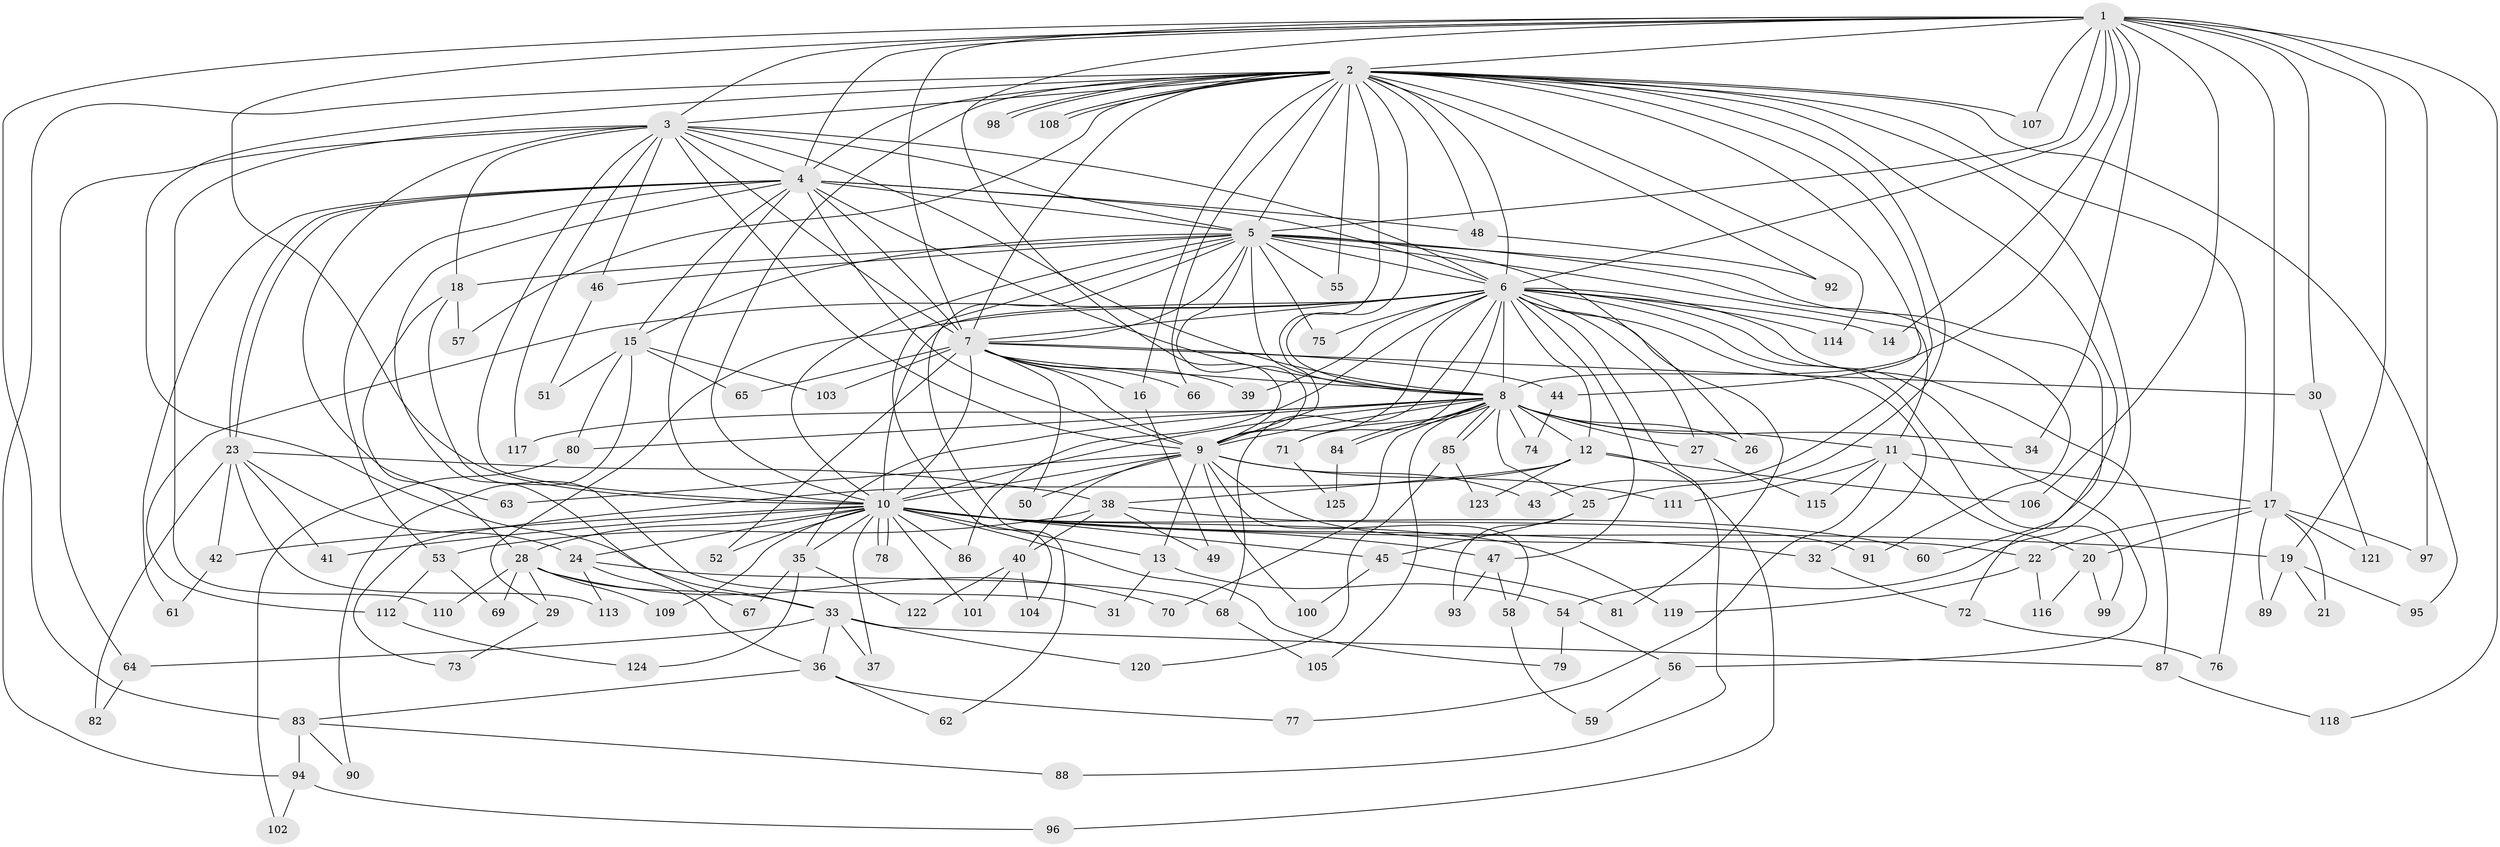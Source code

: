 // Generated by graph-tools (version 1.1) at 2025/43/03/09/25 04:43:27]
// undirected, 125 vertices, 275 edges
graph export_dot {
graph [start="1"]
  node [color=gray90,style=filled];
  1;
  2;
  3;
  4;
  5;
  6;
  7;
  8;
  9;
  10;
  11;
  12;
  13;
  14;
  15;
  16;
  17;
  18;
  19;
  20;
  21;
  22;
  23;
  24;
  25;
  26;
  27;
  28;
  29;
  30;
  31;
  32;
  33;
  34;
  35;
  36;
  37;
  38;
  39;
  40;
  41;
  42;
  43;
  44;
  45;
  46;
  47;
  48;
  49;
  50;
  51;
  52;
  53;
  54;
  55;
  56;
  57;
  58;
  59;
  60;
  61;
  62;
  63;
  64;
  65;
  66;
  67;
  68;
  69;
  70;
  71;
  72;
  73;
  74;
  75;
  76;
  77;
  78;
  79;
  80;
  81;
  82;
  83;
  84;
  85;
  86;
  87;
  88;
  89;
  90;
  91;
  92;
  93;
  94;
  95;
  96;
  97;
  98;
  99;
  100;
  101;
  102;
  103;
  104;
  105;
  106;
  107;
  108;
  109;
  110;
  111;
  112;
  113;
  114;
  115;
  116;
  117;
  118;
  119;
  120;
  121;
  122;
  123;
  124;
  125;
  1 -- 2;
  1 -- 3;
  1 -- 4;
  1 -- 5;
  1 -- 6;
  1 -- 7;
  1 -- 8;
  1 -- 9;
  1 -- 10;
  1 -- 14;
  1 -- 17;
  1 -- 19;
  1 -- 30;
  1 -- 34;
  1 -- 83;
  1 -- 97;
  1 -- 106;
  1 -- 107;
  1 -- 118;
  2 -- 3;
  2 -- 4;
  2 -- 5;
  2 -- 6;
  2 -- 7;
  2 -- 8;
  2 -- 9;
  2 -- 10;
  2 -- 16;
  2 -- 25;
  2 -- 33;
  2 -- 43;
  2 -- 44;
  2 -- 48;
  2 -- 54;
  2 -- 55;
  2 -- 57;
  2 -- 60;
  2 -- 66;
  2 -- 76;
  2 -- 92;
  2 -- 94;
  2 -- 95;
  2 -- 98;
  2 -- 98;
  2 -- 107;
  2 -- 108;
  2 -- 108;
  2 -- 114;
  3 -- 4;
  3 -- 5;
  3 -- 6;
  3 -- 7;
  3 -- 8;
  3 -- 9;
  3 -- 10;
  3 -- 18;
  3 -- 46;
  3 -- 63;
  3 -- 64;
  3 -- 110;
  3 -- 117;
  4 -- 5;
  4 -- 6;
  4 -- 7;
  4 -- 8;
  4 -- 9;
  4 -- 10;
  4 -- 15;
  4 -- 23;
  4 -- 23;
  4 -- 48;
  4 -- 53;
  4 -- 61;
  4 -- 67;
  5 -- 6;
  5 -- 7;
  5 -- 8;
  5 -- 9;
  5 -- 10;
  5 -- 11;
  5 -- 15;
  5 -- 18;
  5 -- 26;
  5 -- 46;
  5 -- 55;
  5 -- 62;
  5 -- 72;
  5 -- 75;
  5 -- 91;
  5 -- 104;
  6 -- 7;
  6 -- 8;
  6 -- 9;
  6 -- 10;
  6 -- 12;
  6 -- 14;
  6 -- 27;
  6 -- 29;
  6 -- 32;
  6 -- 39;
  6 -- 47;
  6 -- 56;
  6 -- 68;
  6 -- 71;
  6 -- 75;
  6 -- 81;
  6 -- 86;
  6 -- 87;
  6 -- 88;
  6 -- 99;
  6 -- 112;
  6 -- 114;
  7 -- 8;
  7 -- 9;
  7 -- 10;
  7 -- 16;
  7 -- 30;
  7 -- 39;
  7 -- 44;
  7 -- 50;
  7 -- 52;
  7 -- 65;
  7 -- 66;
  7 -- 103;
  8 -- 9;
  8 -- 10;
  8 -- 11;
  8 -- 12;
  8 -- 25;
  8 -- 26;
  8 -- 27;
  8 -- 34;
  8 -- 35;
  8 -- 70;
  8 -- 71;
  8 -- 74;
  8 -- 80;
  8 -- 84;
  8 -- 84;
  8 -- 85;
  8 -- 85;
  8 -- 105;
  8 -- 117;
  9 -- 10;
  9 -- 13;
  9 -- 22;
  9 -- 40;
  9 -- 43;
  9 -- 50;
  9 -- 58;
  9 -- 63;
  9 -- 100;
  9 -- 111;
  10 -- 13;
  10 -- 19;
  10 -- 24;
  10 -- 28;
  10 -- 32;
  10 -- 35;
  10 -- 37;
  10 -- 41;
  10 -- 42;
  10 -- 45;
  10 -- 47;
  10 -- 52;
  10 -- 60;
  10 -- 78;
  10 -- 78;
  10 -- 79;
  10 -- 86;
  10 -- 101;
  10 -- 109;
  10 -- 119;
  11 -- 17;
  11 -- 20;
  11 -- 77;
  11 -- 111;
  11 -- 115;
  12 -- 38;
  12 -- 73;
  12 -- 96;
  12 -- 106;
  12 -- 123;
  13 -- 31;
  13 -- 54;
  15 -- 51;
  15 -- 65;
  15 -- 80;
  15 -- 90;
  15 -- 103;
  16 -- 49;
  17 -- 20;
  17 -- 21;
  17 -- 22;
  17 -- 89;
  17 -- 97;
  17 -- 121;
  18 -- 28;
  18 -- 31;
  18 -- 57;
  19 -- 21;
  19 -- 89;
  19 -- 95;
  20 -- 99;
  20 -- 116;
  22 -- 116;
  22 -- 119;
  23 -- 24;
  23 -- 38;
  23 -- 41;
  23 -- 42;
  23 -- 82;
  23 -- 113;
  24 -- 36;
  24 -- 68;
  24 -- 113;
  25 -- 45;
  25 -- 93;
  27 -- 115;
  28 -- 29;
  28 -- 33;
  28 -- 69;
  28 -- 70;
  28 -- 109;
  28 -- 110;
  29 -- 73;
  30 -- 121;
  32 -- 72;
  33 -- 36;
  33 -- 37;
  33 -- 64;
  33 -- 87;
  33 -- 120;
  35 -- 67;
  35 -- 122;
  35 -- 124;
  36 -- 62;
  36 -- 77;
  36 -- 83;
  38 -- 40;
  38 -- 49;
  38 -- 53;
  38 -- 91;
  40 -- 101;
  40 -- 104;
  40 -- 122;
  42 -- 61;
  44 -- 74;
  45 -- 81;
  45 -- 100;
  46 -- 51;
  47 -- 58;
  47 -- 93;
  48 -- 92;
  53 -- 69;
  53 -- 112;
  54 -- 56;
  54 -- 79;
  56 -- 59;
  58 -- 59;
  64 -- 82;
  68 -- 105;
  71 -- 125;
  72 -- 76;
  80 -- 102;
  83 -- 88;
  83 -- 90;
  83 -- 94;
  84 -- 125;
  85 -- 120;
  85 -- 123;
  87 -- 118;
  94 -- 96;
  94 -- 102;
  112 -- 124;
}
